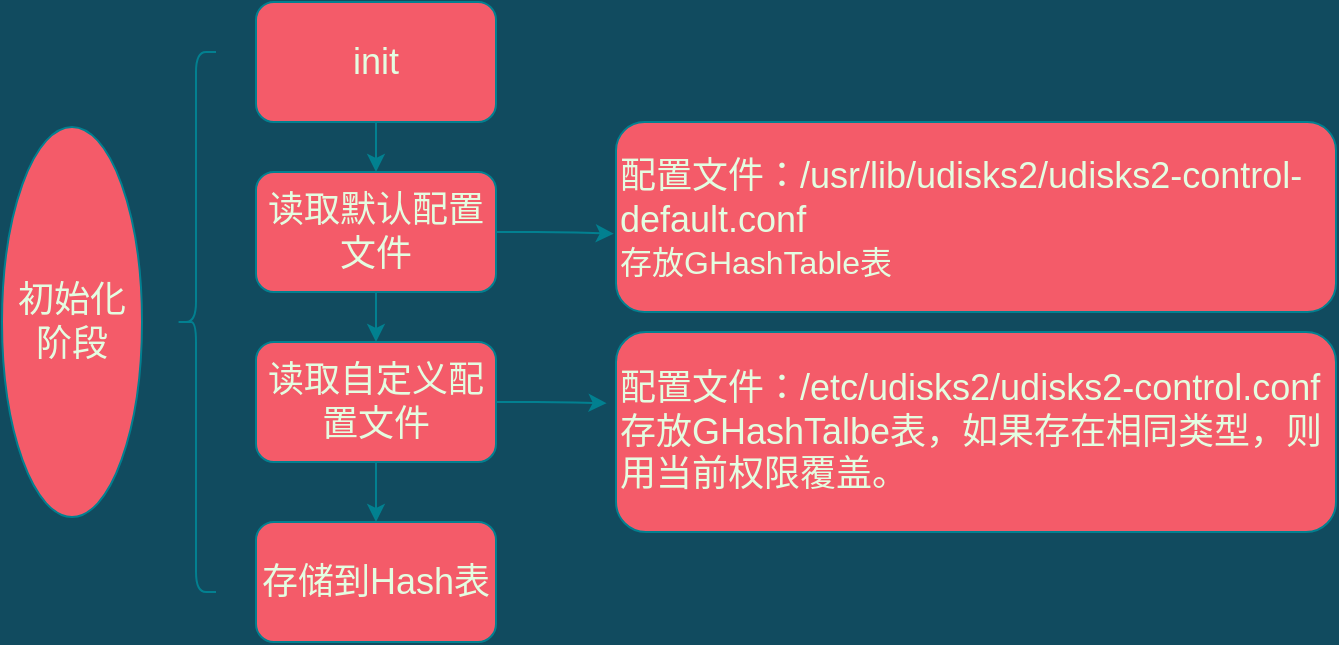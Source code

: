 <mxfile version="14.9.6" type="github">
  <diagram id="fvCgsu2ZJ-gSC0RxeoUe" name="Page-1">
    <mxGraphModel dx="2453" dy="2025" grid="1" gridSize="10" guides="1" tooltips="1" connect="1" arrows="1" fold="1" page="1" pageScale="1" pageWidth="827" pageHeight="1169" background="#114B5F" math="0" shadow="0">
      <root>
        <mxCell id="0" />
        <mxCell id="1" parent="0" />
        <mxCell id="rwF0eWlmXR6ddbn91D17-6" value="" style="edgeStyle=orthogonalEdgeStyle;curved=0;rounded=1;sketch=0;orthogonalLoop=1;jettySize=auto;html=1;fontColor=#E4FDE1;strokeColor=#028090;fillColor=#F45B69;entryX=-0.003;entryY=0.588;entryDx=0;entryDy=0;entryPerimeter=0;labelBackgroundColor=#114B5F;" parent="1" source="rwF0eWlmXR6ddbn91D17-1" edge="1" target="rwF0eWlmXR6ddbn91D17-5">
          <mxGeometry relative="1" as="geometry">
            <mxPoint x="-418" y="-640" as="targetPoint" />
          </mxGeometry>
        </mxCell>
        <mxCell id="rwF0eWlmXR6ddbn91D17-10" value="" style="edgeStyle=orthogonalEdgeStyle;curved=0;rounded=1;sketch=0;orthogonalLoop=1;jettySize=auto;html=1;fontColor=#E4FDE1;strokeColor=#028090;fillColor=#F45B69;labelBackgroundColor=#114B5F;" parent="1" source="rwF0eWlmXR6ddbn91D17-1" target="rwF0eWlmXR6ddbn91D17-9" edge="1">
          <mxGeometry relative="1" as="geometry" />
        </mxCell>
        <mxCell id="rwF0eWlmXR6ddbn91D17-1" value="&lt;font style=&quot;font-size: 18px&quot;&gt;读取默认配置文件&lt;/font&gt;" style="rounded=1;whiteSpace=wrap;html=1;fillColor=#F45B69;strokeColor=#028090;fontColor=#E4FDE1;" parent="1" vertex="1">
          <mxGeometry x="-613" y="-670" width="120" height="60" as="geometry" />
        </mxCell>
        <mxCell id="rwF0eWlmXR6ddbn91D17-7" value="" style="edgeStyle=orthogonalEdgeStyle;curved=0;rounded=1;sketch=0;orthogonalLoop=1;jettySize=auto;html=1;fontColor=#E4FDE1;strokeColor=#028090;fillColor=#F45B69;labelBackgroundColor=#114B5F;" parent="1" source="rwF0eWlmXR6ddbn91D17-3" target="rwF0eWlmXR6ddbn91D17-1" edge="1">
          <mxGeometry relative="1" as="geometry" />
        </mxCell>
        <mxCell id="rwF0eWlmXR6ddbn91D17-3" value="&lt;font style=&quot;font-size: 18px&quot;&gt;init&lt;/font&gt;" style="rounded=1;whiteSpace=wrap;html=1;fillColor=#F45B69;strokeColor=#028090;fontColor=#E4FDE1;" parent="1" vertex="1">
          <mxGeometry x="-613" y="-755" width="120" height="60" as="geometry" />
        </mxCell>
        <mxCell id="rwF0eWlmXR6ddbn91D17-5" value="&lt;div&gt;&lt;span&gt;&lt;font style=&quot;font-size: 18px&quot;&gt;配置文件：/usr/lib/udisks2/udisks2-control-default.conf&lt;/font&gt;&lt;/span&gt;&lt;/div&gt;&lt;div&gt;&lt;span&gt;&lt;font size=&quot;3&quot;&gt;存放GHashTable表&lt;/font&gt;&lt;/span&gt;&lt;/div&gt;" style="rounded=1;whiteSpace=wrap;html=1;fillColor=#F45B69;strokeColor=#028090;fontColor=#E4FDE1;align=left;" parent="1" vertex="1">
          <mxGeometry x="-433" y="-695" width="360" height="95" as="geometry" />
        </mxCell>
        <mxCell id="rwF0eWlmXR6ddbn91D17-12" value="" style="edgeStyle=orthogonalEdgeStyle;curved=0;rounded=1;sketch=0;orthogonalLoop=1;jettySize=auto;html=1;fontColor=#E4FDE1;strokeColor=#028090;fillColor=#F45B69;entryX=-0.013;entryY=0.356;entryDx=0;entryDy=0;entryPerimeter=0;labelBackgroundColor=#114B5F;" parent="1" source="rwF0eWlmXR6ddbn91D17-9" edge="1" target="rwF0eWlmXR6ddbn91D17-11">
          <mxGeometry relative="1" as="geometry">
            <mxPoint x="-418" y="-500" as="targetPoint" />
          </mxGeometry>
        </mxCell>
        <mxCell id="SnDqI8cz6XFvJ7l4UKi_-4" value="" style="edgeStyle=orthogonalEdgeStyle;rounded=0;orthogonalLoop=1;jettySize=auto;html=1;labelBackgroundColor=#114B5F;strokeColor=#028090;fontColor=#E4FDE1;" edge="1" parent="1" source="rwF0eWlmXR6ddbn91D17-9" target="SnDqI8cz6XFvJ7l4UKi_-3">
          <mxGeometry relative="1" as="geometry" />
        </mxCell>
        <mxCell id="rwF0eWlmXR6ddbn91D17-9" value="&lt;font style=&quot;font-size: 18px&quot;&gt;读取自定义配置文件&lt;/font&gt;" style="rounded=1;whiteSpace=wrap;html=1;fillColor=#F45B69;strokeColor=#028090;fontColor=#E4FDE1;" parent="1" vertex="1">
          <mxGeometry x="-613" y="-585" width="120" height="60" as="geometry" />
        </mxCell>
        <mxCell id="rwF0eWlmXR6ddbn91D17-11" value="&lt;font style=&quot;font-size: 18px&quot;&gt;配置文件：/etc/udisks2/udisks2-control.conf&lt;br&gt;存放GHashTalbe表，如果存在相同类型，则用当前权限覆盖。&lt;/font&gt;" style="rounded=1;whiteSpace=wrap;html=1;fillColor=#F45B69;strokeColor=#028090;fontColor=#E4FDE1;align=left;" parent="1" vertex="1">
          <mxGeometry x="-433" y="-590" width="360" height="100" as="geometry" />
        </mxCell>
        <mxCell id="rwF0eWlmXR6ddbn91D17-14" value="" style="shape=curlyBracket;whiteSpace=wrap;html=1;rounded=1;sketch=0;fontColor=#E4FDE1;strokeColor=#028090;fillColor=#F45B69;" parent="1" vertex="1">
          <mxGeometry x="-653" y="-730" width="20" height="270" as="geometry" />
        </mxCell>
        <mxCell id="rwF0eWlmXR6ddbn91D17-15" value="&lt;font style=&quot;font-size: 18px&quot;&gt;初始化阶段&lt;/font&gt;" style="ellipse;whiteSpace=wrap;html=1;rounded=0;sketch=0;fontColor=#E4FDE1;strokeColor=#028090;fillColor=#F45B69;" parent="1" vertex="1">
          <mxGeometry x="-740" y="-692.5" width="70" height="195" as="geometry" />
        </mxCell>
        <mxCell id="SnDqI8cz6XFvJ7l4UKi_-3" value="&lt;font style=&quot;font-size: 18px&quot;&gt;存储到Hash表&lt;/font&gt;" style="rounded=1;whiteSpace=wrap;html=1;fillColor=#F45B69;strokeColor=#028090;fontColor=#E4FDE1;" vertex="1" parent="1">
          <mxGeometry x="-613" y="-495" width="120" height="60" as="geometry" />
        </mxCell>
      </root>
    </mxGraphModel>
  </diagram>
</mxfile>
